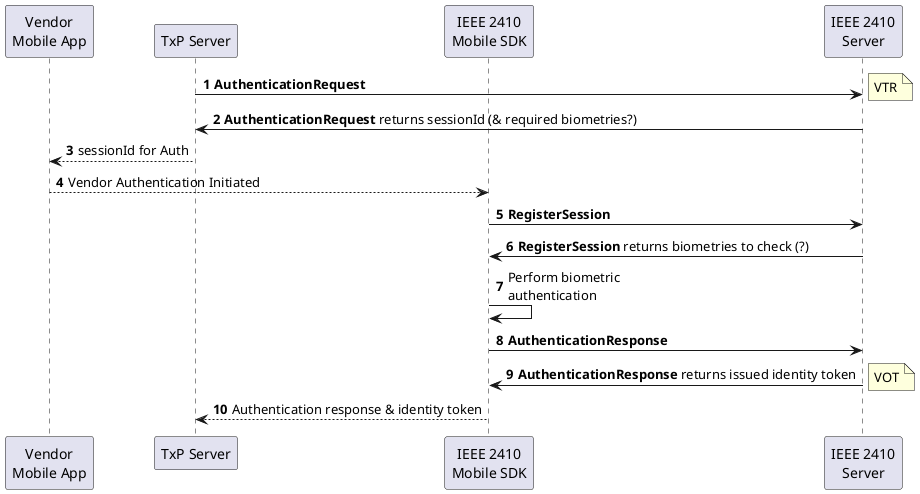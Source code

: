 @startuml
autonumber
participant "Vendor\nMobile App" as MobileApp
participant "TxP Server" as TxP
participant "IEEE 2410\nMobile SDK" as SDK
participant "IEEE 2410\nServer" as Server

TxP -> Server : **AuthenticationRequest**
note right : VTR
Server -> TxP : **AuthenticationRequest** returns sessionId (& required biometries?)
TxP --> MobileApp : sessionId for Auth
MobileApp --> SDK : Vendor Authentication Initiated
SDK -> Server : **RegisterSession**
Server -> SDK : **RegisterSession** returns biometries to check (?)
SDK -> SDK : Perform biometric\nauthentication
SDK -> Server : **AuthenticationResponse**
Server -> SDK : **AuthenticationResponse** returns issued identity token
note right : VOT
SDK --> TxP : Authentication response & identity token
@enduml